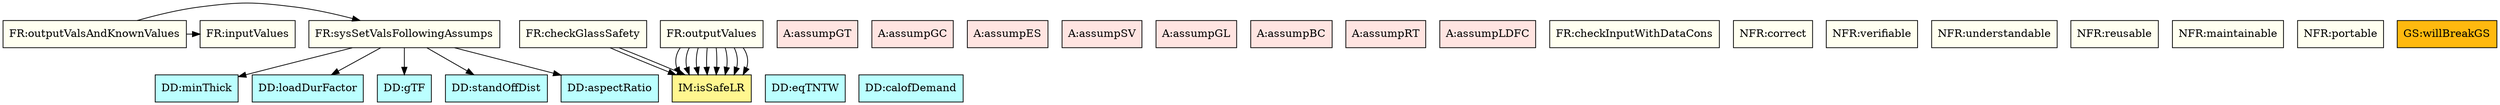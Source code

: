 digraph allvsr {
	sysSetValsFollowingAssumps -> minThick;
	sysSetValsFollowingAssumps -> loadDurFactor;
	sysSetValsFollowingAssumps -> glassTypeFac;
	sysSetValsFollowingAssumps -> stdOffDist;
	sysSetValsFollowingAssumps -> aR;
	outputValsAndKnownValues -> inputValues;
	outputValsAndKnownValues -> sysSetValsFollowingAssumps;
	checkGlassSafety -> theory:isSafePb;
	checkGlassSafety -> theory:isSafeLR;
	outputValues -> theory:riskFun;
	outputValues -> theory:stressDistFac;
	outputValues -> theory:nFL;
	outputValues -> theory:dimlessLoad;
	outputValues -> theory:tolLoad;
	outputValues -> theory:sdfTol;
	outputValues -> theory:isSafePb;
	outputValues -> theory:isSafeLR;


	assumpGT	[shape=box, color=black, style=filled, fillcolor=mistyrose, label="A:assumpGT"];
	assumpGC	[shape=box, color=black, style=filled, fillcolor=mistyrose, label="A:assumpGC"];
	assumpES	[shape=box, color=black, style=filled, fillcolor=mistyrose, label="A:assumpES"];
	assumpSV	[shape=box, color=black, style=filled, fillcolor=mistyrose, label="A:assumpSV"];
	assumpGL	[shape=box, color=black, style=filled, fillcolor=mistyrose, label="A:assumpGL"];
	assumpBC	[shape=box, color=black, style=filled, fillcolor=mistyrose, label="A:assumpBC"];
	assumpRT	[shape=box, color=black, style=filled, fillcolor=mistyrose, label="A:assumpRT"];
	assumpLDFC	[shape=box, color=black, style=filled, fillcolor=mistyrose, label="A:assumpLDFC"];

	subgraph A {
	rank="same"
	{assumpGT, assumpGC, assumpES, assumpSV, assumpGL, assumpBC, assumpRT, assumpLDFC}
	}

	minThick	[shape=box, color=black, style=filled, fillcolor=paleturquoise1, label="DD:minThick"];
	loadDurFactor	[shape=box, color=black, style=filled, fillcolor=paleturquoise1, label="DD:loadDurFactor"];
	glassTypeFac	[shape=box, color=black, style=filled, fillcolor=paleturquoise1, label="DD:gTF"];
	stdOffDist	[shape=box, color=black, style=filled, fillcolor=paleturquoise1, label="DD:standOffDist"];
	aR	[shape=box, color=black, style=filled, fillcolor=paleturquoise1, label="DD:aspectRatio"];
	eqTNTChar	[shape=box, color=black, style=filled, fillcolor=paleturquoise1, label="DD:eqTNTW"];
	demandq	[shape=box, color=black, style=filled, fillcolor=paleturquoise1, label="DD:calofDemand"];

	subgraph DD {
	rank="same"
	{minThick, loadDurFactor, glassTypeFac, stdOffDist, aR, eqTNTChar, demandq}
	}

	theory:isSafeProb	[shape=box, color=black, style=filled, fillcolor=pink, label="TM:isSafeProb"];
	theory:isSafeLoad	[shape=box, color=black, style=filled, fillcolor=pink, label="TM:isSafeLoad"];

	subgraph TM {
	rank="same"
	{theory:isSafeProb, theory:isSafeLoad}
	}

	theory:riskFun	[shape=box, color=black, style=filled, fillcolor=khaki1, label="IM:riskFun"];
	theory:stressDistFac	[shape=box, color=black, style=filled, fillcolor=khaki1, label="IM:stressDistFac"];
	theory:nFL	[shape=box, color=black, style=filled, fillcolor=khaki1, label="IM:nFL"];
	theory:dimlessLoad	[shape=box, color=black, style=filled, fillcolor=khaki1, label="IM:dimlessLoad"];
	theory:tolLoad	[shape=box, color=black, style=filled, fillcolor=khaki1, label="IM:tolLoad"];
	theory:sdfTol	[shape=box, color=black, style=filled, fillcolor=khaki1, label="IM:sdfTol"];
	theory:probBr	[shape=box, color=black, style=filled, fillcolor=khaki1, label="IM:probOfBreak"];
	theory:lResistance	[shape=box, color=black, style=filled, fillcolor=khaki1, label="IM:calofCapacity"];
	theory:isSafePb	[shape=box, color=black, style=filled, fillcolor=khaki1, label="IM:isSafePb"];
	theory:isSafeLR	[shape=box, color=black, style=filled, fillcolor=khaki1, label="IM:isSafeLR"];

	subgraph IM {
	rank="same"
	{theory:riskFun, theory:stressDistFac, theory:nFL, theory:dimlessLoad, theory:tolLoad, theory:sdfTol, theory:probBr, theory:lResistance, theory:isSafePb, theory:isSafeLR}
	}

	inputValues	[shape=box, color=black, style=filled, fillcolor=ivory, label="FR:inputValues"];
	sysSetValsFollowingAssumps	[shape=box, color=black, style=filled, fillcolor=ivory, label="FR:sysSetValsFollowingAssumps"];
	checkInputWithDataCons	[shape=box, color=black, style=filled, fillcolor=ivory, label="FR:checkInputWithDataCons"];
	outputValsAndKnownValues	[shape=box, color=black, style=filled, fillcolor=ivory, label="FR:outputValsAndKnownValues"];
	checkGlassSafety	[shape=box, color=black, style=filled, fillcolor=ivory, label="FR:checkGlassSafety"];
	outputValues	[shape=box, color=black, style=filled, fillcolor=ivory, label="FR:outputValues"];
	correct	[shape=box, color=black, style=filled, fillcolor=ivory, label="NFR:correct"];
	verifiable	[shape=box, color=black, style=filled, fillcolor=ivory, label="NFR:verifiable"];
	understandable	[shape=box, color=black, style=filled, fillcolor=ivory, label="NFR:understandable"];
	reusable	[shape=box, color=black, style=filled, fillcolor=ivory, label="NFR:reusable"];
	maintainable	[shape=box, color=black, style=filled, fillcolor=ivory, label="NFR:maintainable"];
	portable	[shape=box, color=black, style=filled, fillcolor=ivory, label="NFR:portable"];

	subgraph FR {
	rank="same"
	{inputValues, sysSetValsFollowingAssumps, checkInputWithDataCons, outputValsAndKnownValues, checkGlassSafety, outputValues, correct, verifiable, understandable, reusable, maintainable, portable}
	}

	willBreakGS	[shape=box, color=black, style=filled, fillcolor=darkgoldenrod1, label="GS:willBreakGS"];

	subgraph GS {
	rank="same"
	{willBreakGS}
	}

}
